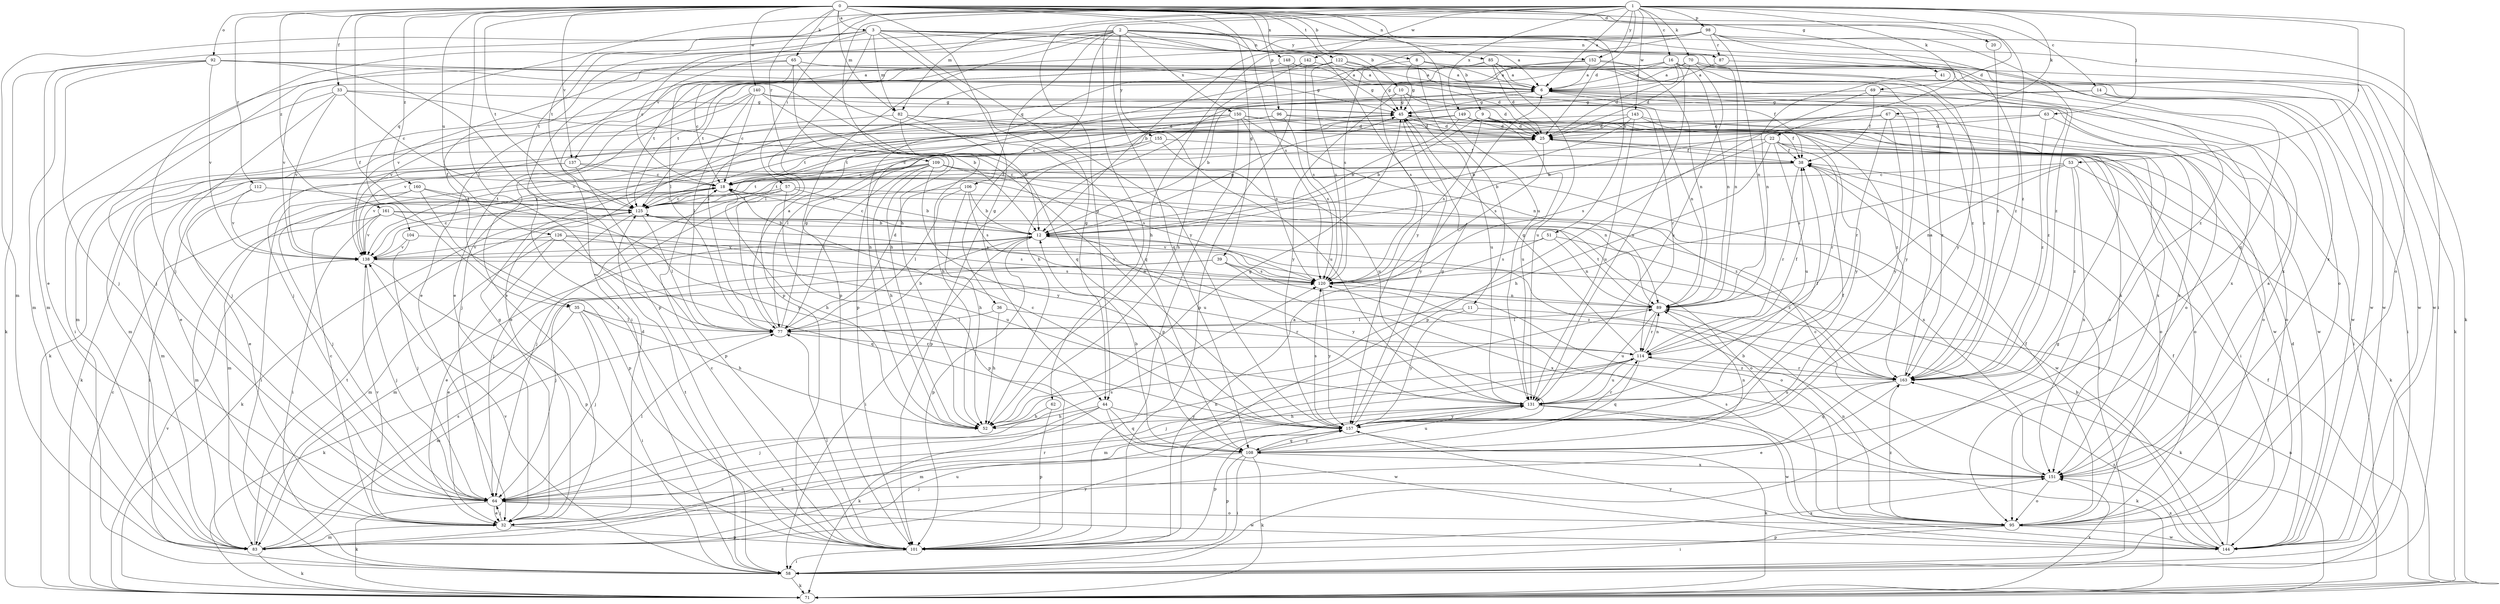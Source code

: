 strict digraph  {
0;
1;
2;
3;
6;
8;
9;
10;
11;
12;
14;
16;
18;
20;
22;
25;
32;
33;
35;
36;
38;
39;
41;
44;
45;
51;
52;
53;
57;
58;
62;
63;
64;
65;
67;
69;
70;
71;
77;
82;
83;
85;
87;
89;
92;
95;
96;
98;
101;
104;
106;
108;
109;
112;
114;
120;
122;
125;
126;
131;
137;
138;
140;
142;
143;
144;
148;
149;
150;
151;
152;
155;
157;
160;
161;
163;
0 -> 3  [label=a];
0 -> 8  [label=b];
0 -> 14  [label=c];
0 -> 20  [label=d];
0 -> 33  [label=f];
0 -> 35  [label=f];
0 -> 39  [label=g];
0 -> 41  [label=g];
0 -> 44  [label=g];
0 -> 51  [label=h];
0 -> 65  [label=k];
0 -> 77  [label=l];
0 -> 82  [label=m];
0 -> 85  [label=n];
0 -> 92  [label=o];
0 -> 96  [label=p];
0 -> 109  [label=r];
0 -> 112  [label=r];
0 -> 120  [label=s];
0 -> 122  [label=t];
0 -> 125  [label=t];
0 -> 126  [label=u];
0 -> 131  [label=u];
0 -> 137  [label=v];
0 -> 140  [label=w];
0 -> 148  [label=x];
0 -> 160  [label=z];
0 -> 161  [label=z];
0 -> 163  [label=z];
1 -> 6  [label=a];
1 -> 16  [label=c];
1 -> 22  [label=d];
1 -> 25  [label=d];
1 -> 44  [label=g];
1 -> 52  [label=h];
1 -> 53  [label=i];
1 -> 57  [label=i];
1 -> 62  [label=j];
1 -> 63  [label=j];
1 -> 67  [label=k];
1 -> 69  [label=k];
1 -> 70  [label=k];
1 -> 82  [label=m];
1 -> 95  [label=o];
1 -> 98  [label=p];
1 -> 104  [label=q];
1 -> 125  [label=t];
1 -> 142  [label=w];
1 -> 143  [label=w];
1 -> 149  [label=x];
1 -> 152  [label=y];
2 -> 9  [label=b];
2 -> 35  [label=f];
2 -> 36  [label=f];
2 -> 58  [label=i];
2 -> 64  [label=j];
2 -> 71  [label=k];
2 -> 87  [label=n];
2 -> 101  [label=p];
2 -> 106  [label=q];
2 -> 108  [label=q];
2 -> 137  [label=v];
2 -> 150  [label=x];
2 -> 151  [label=x];
2 -> 152  [label=y];
2 -> 155  [label=y];
2 -> 157  [label=y];
2 -> 163  [label=z];
3 -> 6  [label=a];
3 -> 10  [label=b];
3 -> 18  [label=c];
3 -> 32  [label=e];
3 -> 44  [label=g];
3 -> 82  [label=m];
3 -> 83  [label=m];
3 -> 87  [label=n];
3 -> 95  [label=o];
3 -> 101  [label=p];
3 -> 125  [label=t];
3 -> 157  [label=y];
6 -> 45  [label=g];
6 -> 52  [label=h];
6 -> 89  [label=n];
6 -> 157  [label=y];
6 -> 163  [label=z];
8 -> 6  [label=a];
8 -> 11  [label=b];
8 -> 45  [label=g];
8 -> 77  [label=l];
8 -> 144  [label=w];
9 -> 12  [label=b];
9 -> 25  [label=d];
9 -> 95  [label=o];
9 -> 120  [label=s];
9 -> 131  [label=u];
10 -> 12  [label=b];
10 -> 45  [label=g];
10 -> 95  [label=o];
10 -> 114  [label=r];
10 -> 131  [label=u];
10 -> 157  [label=y];
11 -> 71  [label=k];
11 -> 77  [label=l];
11 -> 157  [label=y];
12 -> 18  [label=c];
12 -> 45  [label=g];
12 -> 58  [label=i];
12 -> 83  [label=m];
12 -> 89  [label=n];
12 -> 95  [label=o];
12 -> 101  [label=p];
12 -> 138  [label=v];
14 -> 45  [label=g];
14 -> 58  [label=i];
14 -> 64  [label=j];
14 -> 144  [label=w];
16 -> 6  [label=a];
16 -> 25  [label=d];
16 -> 32  [label=e];
16 -> 89  [label=n];
16 -> 125  [label=t];
16 -> 131  [label=u];
16 -> 144  [label=w];
16 -> 163  [label=z];
18 -> 52  [label=h];
18 -> 125  [label=t];
20 -> 163  [label=z];
22 -> 38  [label=f];
22 -> 52  [label=h];
22 -> 58  [label=i];
22 -> 95  [label=o];
22 -> 114  [label=r];
22 -> 120  [label=s];
22 -> 131  [label=u];
22 -> 138  [label=v];
25 -> 38  [label=f];
25 -> 95  [label=o];
25 -> 120  [label=s];
32 -> 18  [label=c];
32 -> 25  [label=d];
32 -> 45  [label=g];
32 -> 64  [label=j];
32 -> 83  [label=m];
32 -> 101  [label=p];
32 -> 138  [label=v];
33 -> 18  [label=c];
33 -> 45  [label=g];
33 -> 64  [label=j];
33 -> 83  [label=m];
33 -> 138  [label=v];
33 -> 157  [label=y];
35 -> 52  [label=h];
35 -> 58  [label=i];
35 -> 64  [label=j];
35 -> 71  [label=k];
35 -> 77  [label=l];
36 -> 52  [label=h];
36 -> 77  [label=l];
36 -> 114  [label=r];
38 -> 18  [label=c];
38 -> 58  [label=i];
38 -> 114  [label=r];
38 -> 125  [label=t];
38 -> 138  [label=v];
39 -> 32  [label=e];
39 -> 64  [label=j];
39 -> 120  [label=s];
39 -> 151  [label=x];
39 -> 163  [label=z];
41 -> 89  [label=n];
44 -> 52  [label=h];
44 -> 64  [label=j];
44 -> 71  [label=k];
44 -> 108  [label=q];
44 -> 144  [label=w];
44 -> 157  [label=y];
45 -> 25  [label=d];
45 -> 144  [label=w];
45 -> 157  [label=y];
45 -> 163  [label=z];
51 -> 89  [label=n];
51 -> 120  [label=s];
51 -> 138  [label=v];
51 -> 163  [label=z];
52 -> 45  [label=g];
53 -> 18  [label=c];
53 -> 71  [label=k];
53 -> 89  [label=n];
53 -> 120  [label=s];
53 -> 151  [label=x];
53 -> 163  [label=z];
57 -> 12  [label=b];
57 -> 64  [label=j];
57 -> 83  [label=m];
57 -> 101  [label=p];
57 -> 125  [label=t];
57 -> 144  [label=w];
58 -> 45  [label=g];
58 -> 71  [label=k];
58 -> 125  [label=t];
58 -> 138  [label=v];
62 -> 52  [label=h];
62 -> 101  [label=p];
63 -> 18  [label=c];
63 -> 25  [label=d];
63 -> 58  [label=i];
63 -> 163  [label=z];
64 -> 32  [label=e];
64 -> 71  [label=k];
64 -> 77  [label=l];
64 -> 89  [label=n];
64 -> 95  [label=o];
64 -> 120  [label=s];
64 -> 144  [label=w];
65 -> 6  [label=a];
65 -> 45  [label=g];
65 -> 52  [label=h];
65 -> 58  [label=i];
65 -> 64  [label=j];
65 -> 108  [label=q];
65 -> 138  [label=v];
67 -> 12  [label=b];
67 -> 25  [label=d];
67 -> 95  [label=o];
67 -> 114  [label=r];
67 -> 125  [label=t];
67 -> 157  [label=y];
69 -> 38  [label=f];
69 -> 45  [label=g];
69 -> 101  [label=p];
69 -> 163  [label=z];
70 -> 6  [label=a];
70 -> 25  [label=d];
70 -> 77  [label=l];
70 -> 89  [label=n];
70 -> 131  [label=u];
70 -> 144  [label=w];
70 -> 157  [label=y];
71 -> 18  [label=c];
71 -> 38  [label=f];
71 -> 89  [label=n];
71 -> 138  [label=v];
71 -> 151  [label=x];
77 -> 6  [label=a];
77 -> 12  [label=b];
77 -> 25  [label=d];
77 -> 45  [label=g];
77 -> 83  [label=m];
77 -> 114  [label=r];
82 -> 12  [label=b];
82 -> 25  [label=d];
82 -> 32  [label=e];
82 -> 52  [label=h];
82 -> 131  [label=u];
83 -> 71  [label=k];
83 -> 114  [label=r];
83 -> 120  [label=s];
83 -> 125  [label=t];
83 -> 131  [label=u];
83 -> 157  [label=y];
85 -> 6  [label=a];
85 -> 25  [label=d];
85 -> 101  [label=p];
85 -> 125  [label=t];
85 -> 131  [label=u];
85 -> 151  [label=x];
85 -> 163  [label=z];
87 -> 6  [label=a];
87 -> 71  [label=k];
89 -> 77  [label=l];
89 -> 114  [label=r];
89 -> 125  [label=t];
89 -> 131  [label=u];
92 -> 6  [label=a];
92 -> 64  [label=j];
92 -> 71  [label=k];
92 -> 83  [label=m];
92 -> 101  [label=p];
92 -> 108  [label=q];
92 -> 138  [label=v];
95 -> 38  [label=f];
95 -> 58  [label=i];
95 -> 89  [label=n];
95 -> 101  [label=p];
95 -> 120  [label=s];
95 -> 144  [label=w];
95 -> 163  [label=z];
96 -> 18  [label=c];
96 -> 25  [label=d];
96 -> 71  [label=k];
96 -> 120  [label=s];
96 -> 144  [label=w];
98 -> 12  [label=b];
98 -> 52  [label=h];
98 -> 58  [label=i];
98 -> 77  [label=l];
98 -> 89  [label=n];
98 -> 108  [label=q];
98 -> 120  [label=s];
98 -> 163  [label=z];
98 -> 87  [label=r];
101 -> 6  [label=a];
101 -> 18  [label=c];
101 -> 58  [label=i];
101 -> 77  [label=l];
101 -> 151  [label=x];
104 -> 64  [label=j];
104 -> 138  [label=v];
104 -> 157  [label=y];
106 -> 12  [label=b];
106 -> 52  [label=h];
106 -> 77  [label=l];
106 -> 120  [label=s];
106 -> 125  [label=t];
108 -> 12  [label=b];
108 -> 32  [label=e];
108 -> 58  [label=i];
108 -> 71  [label=k];
108 -> 89  [label=n];
108 -> 101  [label=p];
108 -> 131  [label=u];
108 -> 151  [label=x];
108 -> 157  [label=y];
109 -> 18  [label=c];
109 -> 52  [label=h];
109 -> 77  [label=l];
109 -> 83  [label=m];
109 -> 89  [label=n];
109 -> 125  [label=t];
109 -> 151  [label=x];
109 -> 157  [label=y];
109 -> 163  [label=z];
112 -> 58  [label=i];
112 -> 125  [label=t];
112 -> 138  [label=v];
114 -> 38  [label=f];
114 -> 45  [label=g];
114 -> 64  [label=j];
114 -> 83  [label=m];
114 -> 89  [label=n];
114 -> 108  [label=q];
114 -> 131  [label=u];
114 -> 163  [label=z];
120 -> 89  [label=n];
120 -> 157  [label=y];
122 -> 6  [label=a];
122 -> 38  [label=f];
122 -> 45  [label=g];
122 -> 52  [label=h];
122 -> 83  [label=m];
122 -> 120  [label=s];
122 -> 138  [label=v];
122 -> 163  [label=z];
125 -> 12  [label=b];
125 -> 18  [label=c];
125 -> 64  [label=j];
125 -> 71  [label=k];
125 -> 77  [label=l];
125 -> 120  [label=s];
126 -> 32  [label=e];
126 -> 83  [label=m];
126 -> 108  [label=q];
126 -> 120  [label=s];
126 -> 131  [label=u];
126 -> 138  [label=v];
131 -> 38  [label=f];
131 -> 52  [label=h];
131 -> 71  [label=k];
131 -> 83  [label=m];
131 -> 144  [label=w];
131 -> 157  [label=y];
137 -> 18  [label=c];
137 -> 32  [label=e];
137 -> 71  [label=k];
137 -> 101  [label=p];
137 -> 120  [label=s];
138 -> 18  [label=c];
138 -> 64  [label=j];
138 -> 101  [label=p];
138 -> 120  [label=s];
140 -> 12  [label=b];
140 -> 18  [label=c];
140 -> 25  [label=d];
140 -> 45  [label=g];
140 -> 58  [label=i];
140 -> 77  [label=l];
140 -> 138  [label=v];
140 -> 151  [label=x];
142 -> 6  [label=a];
142 -> 18  [label=c];
142 -> 52  [label=h];
142 -> 120  [label=s];
143 -> 12  [label=b];
143 -> 25  [label=d];
143 -> 95  [label=o];
143 -> 131  [label=u];
143 -> 138  [label=v];
143 -> 151  [label=x];
144 -> 12  [label=b];
144 -> 25  [label=d];
144 -> 38  [label=f];
144 -> 151  [label=x];
144 -> 157  [label=y];
144 -> 163  [label=z];
148 -> 6  [label=a];
148 -> 25  [label=d];
148 -> 32  [label=e];
148 -> 45  [label=g];
148 -> 101  [label=p];
148 -> 125  [label=t];
149 -> 12  [label=b];
149 -> 25  [label=d];
149 -> 38  [label=f];
149 -> 64  [label=j];
149 -> 83  [label=m];
149 -> 125  [label=t];
149 -> 151  [label=x];
149 -> 157  [label=y];
150 -> 25  [label=d];
150 -> 32  [label=e];
150 -> 77  [label=l];
150 -> 89  [label=n];
150 -> 101  [label=p];
150 -> 120  [label=s];
150 -> 138  [label=v];
150 -> 151  [label=x];
151 -> 6  [label=a];
151 -> 12  [label=b];
151 -> 18  [label=c];
151 -> 64  [label=j];
151 -> 95  [label=o];
152 -> 6  [label=a];
152 -> 32  [label=e];
152 -> 89  [label=n];
152 -> 120  [label=s];
152 -> 144  [label=w];
155 -> 18  [label=c];
155 -> 38  [label=f];
155 -> 101  [label=p];
155 -> 131  [label=u];
157 -> 18  [label=c];
157 -> 38  [label=f];
157 -> 45  [label=g];
157 -> 71  [label=k];
157 -> 101  [label=p];
157 -> 108  [label=q];
157 -> 114  [label=r];
157 -> 120  [label=s];
160 -> 58  [label=i];
160 -> 64  [label=j];
160 -> 101  [label=p];
160 -> 125  [label=t];
160 -> 157  [label=y];
161 -> 12  [label=b];
161 -> 58  [label=i];
161 -> 83  [label=m];
161 -> 95  [label=o];
161 -> 131  [label=u];
161 -> 138  [label=v];
163 -> 6  [label=a];
163 -> 32  [label=e];
163 -> 108  [label=q];
163 -> 114  [label=r];
163 -> 131  [label=u];
}
